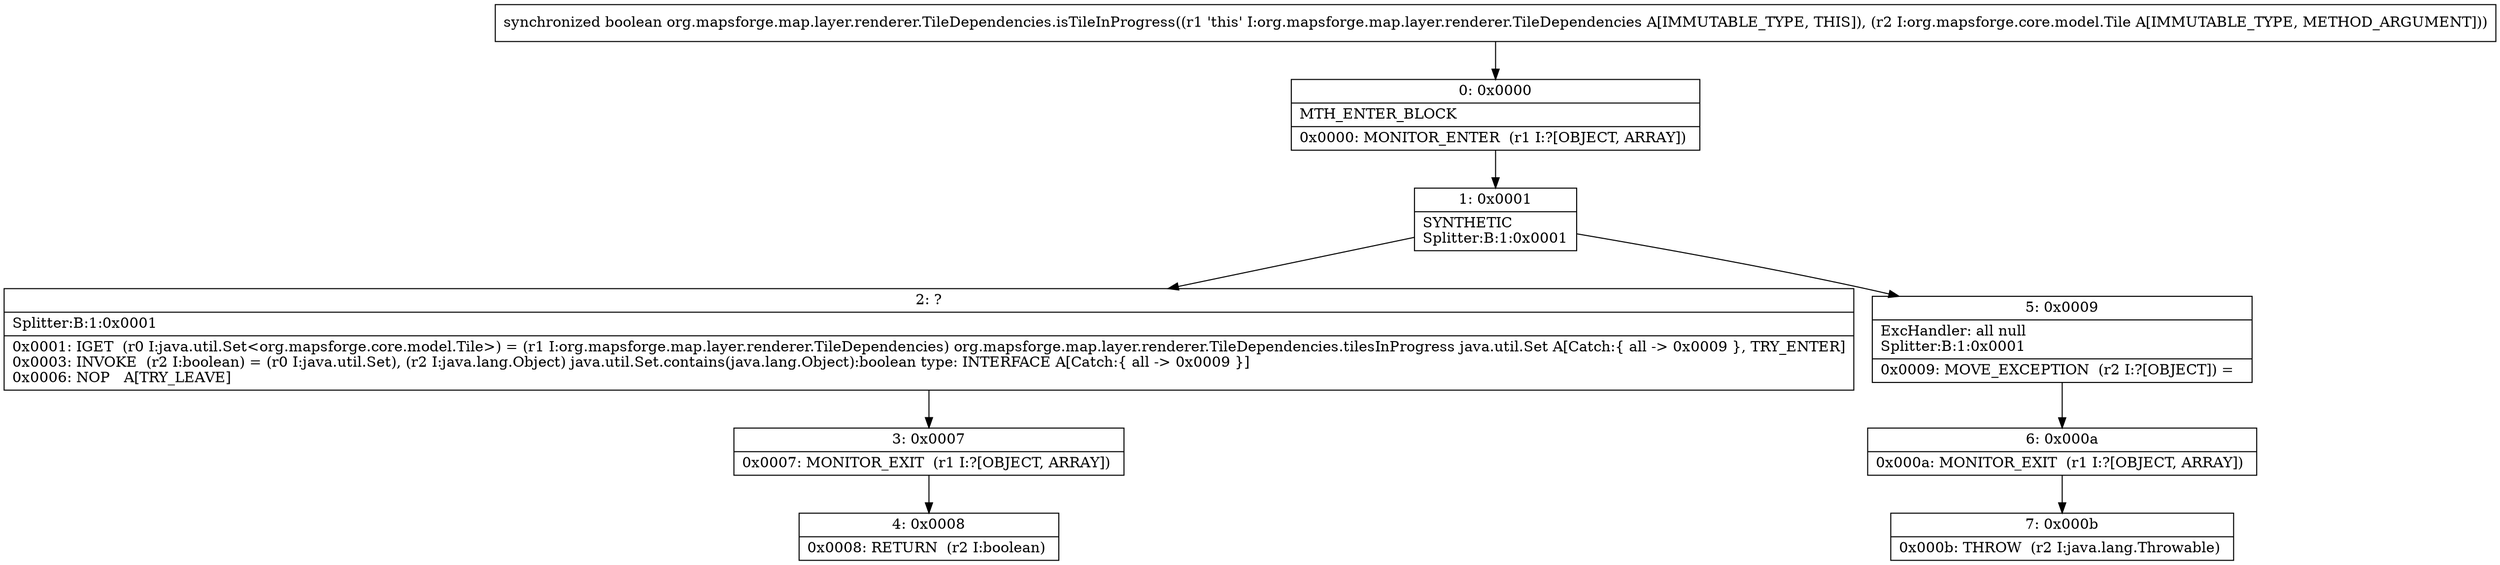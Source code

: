 digraph "CFG fororg.mapsforge.map.layer.renderer.TileDependencies.isTileInProgress(Lorg\/mapsforge\/core\/model\/Tile;)Z" {
Node_0 [shape=record,label="{0\:\ 0x0000|MTH_ENTER_BLOCK\l|0x0000: MONITOR_ENTER  (r1 I:?[OBJECT, ARRAY]) \l}"];
Node_1 [shape=record,label="{1\:\ 0x0001|SYNTHETIC\lSplitter:B:1:0x0001\l}"];
Node_2 [shape=record,label="{2\:\ ?|Splitter:B:1:0x0001\l|0x0001: IGET  (r0 I:java.util.Set\<org.mapsforge.core.model.Tile\>) = (r1 I:org.mapsforge.map.layer.renderer.TileDependencies) org.mapsforge.map.layer.renderer.TileDependencies.tilesInProgress java.util.Set A[Catch:\{ all \-\> 0x0009 \}, TRY_ENTER]\l0x0003: INVOKE  (r2 I:boolean) = (r0 I:java.util.Set), (r2 I:java.lang.Object) java.util.Set.contains(java.lang.Object):boolean type: INTERFACE A[Catch:\{ all \-\> 0x0009 \}]\l0x0006: NOP   A[TRY_LEAVE]\l}"];
Node_3 [shape=record,label="{3\:\ 0x0007|0x0007: MONITOR_EXIT  (r1 I:?[OBJECT, ARRAY]) \l}"];
Node_4 [shape=record,label="{4\:\ 0x0008|0x0008: RETURN  (r2 I:boolean) \l}"];
Node_5 [shape=record,label="{5\:\ 0x0009|ExcHandler: all null\lSplitter:B:1:0x0001\l|0x0009: MOVE_EXCEPTION  (r2 I:?[OBJECT]) =  \l}"];
Node_6 [shape=record,label="{6\:\ 0x000a|0x000a: MONITOR_EXIT  (r1 I:?[OBJECT, ARRAY]) \l}"];
Node_7 [shape=record,label="{7\:\ 0x000b|0x000b: THROW  (r2 I:java.lang.Throwable) \l}"];
MethodNode[shape=record,label="{synchronized boolean org.mapsforge.map.layer.renderer.TileDependencies.isTileInProgress((r1 'this' I:org.mapsforge.map.layer.renderer.TileDependencies A[IMMUTABLE_TYPE, THIS]), (r2 I:org.mapsforge.core.model.Tile A[IMMUTABLE_TYPE, METHOD_ARGUMENT])) }"];
MethodNode -> Node_0;
Node_0 -> Node_1;
Node_1 -> Node_2;
Node_1 -> Node_5;
Node_2 -> Node_3;
Node_3 -> Node_4;
Node_5 -> Node_6;
Node_6 -> Node_7;
}

